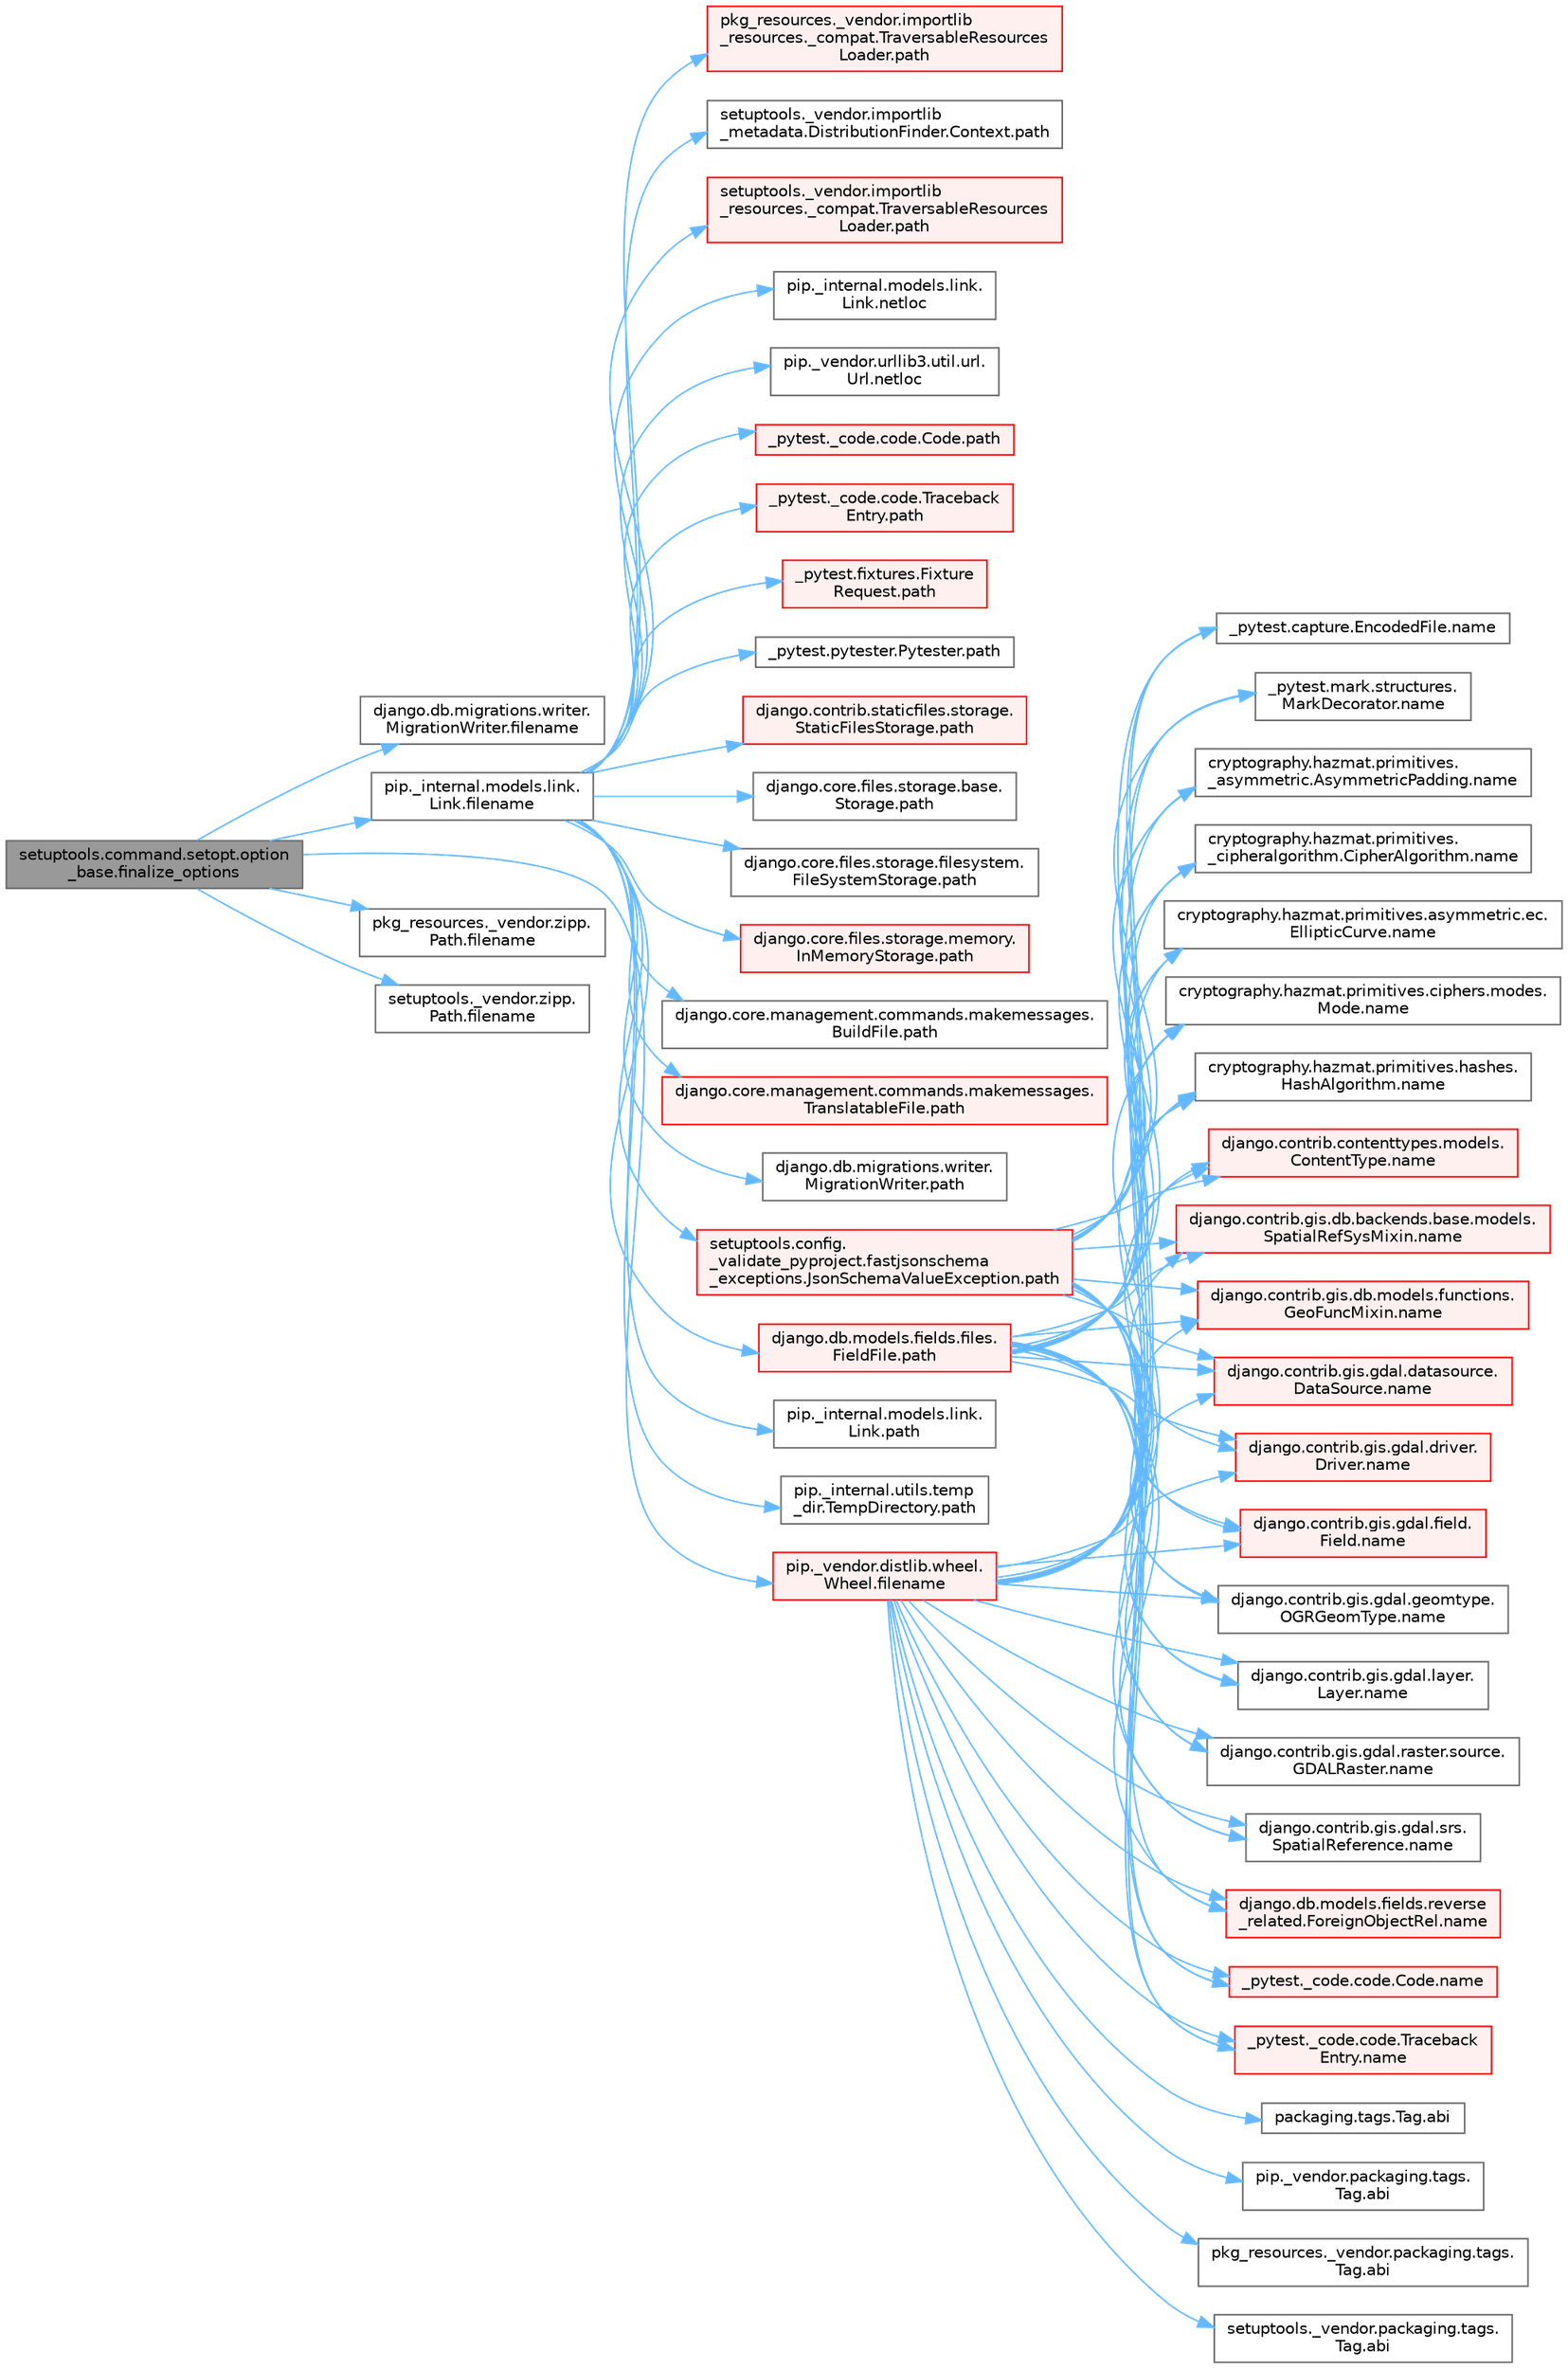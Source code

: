 digraph "setuptools.command.setopt.option_base.finalize_options"
{
 // LATEX_PDF_SIZE
  bgcolor="transparent";
  edge [fontname=Helvetica,fontsize=10,labelfontname=Helvetica,labelfontsize=10];
  node [fontname=Helvetica,fontsize=10,shape=box,height=0.2,width=0.4];
  rankdir="LR";
  Node1 [id="Node000001",label="setuptools.command.setopt.option\l_base.finalize_options",height=0.2,width=0.4,color="gray40", fillcolor="grey60", style="filled", fontcolor="black",tooltip=" "];
  Node1 -> Node2 [id="edge1_Node000001_Node000002",color="steelblue1",style="solid",tooltip=" "];
  Node2 [id="Node000002",label="django.db.migrations.writer.\lMigrationWriter.filename",height=0.2,width=0.4,color="grey40", fillcolor="white", style="filled",URL="$classdjango_1_1db_1_1migrations_1_1writer_1_1_migration_writer.html#ae24480c1739a3664d744483f682558f6",tooltip=" "];
  Node1 -> Node3 [id="edge2_Node000001_Node000003",color="steelblue1",style="solid",tooltip=" "];
  Node3 [id="Node000003",label="pip._internal.models.link.\lLink.filename",height=0.2,width=0.4,color="grey40", fillcolor="white", style="filled",URL="$classpip_1_1__internal_1_1models_1_1link_1_1_link.html#a5fb02f5a5a42909c89a18745b74cf998",tooltip=" "];
  Node3 -> Node4 [id="edge3_Node000003_Node000004",color="steelblue1",style="solid",tooltip=" "];
  Node4 [id="Node000004",label="pip._internal.models.link.\lLink.netloc",height=0.2,width=0.4,color="grey40", fillcolor="white", style="filled",URL="$classpip_1_1__internal_1_1models_1_1link_1_1_link.html#a3b75bb1dffe191f8f61239e8af2135cc",tooltip=" "];
  Node3 -> Node5 [id="edge4_Node000003_Node000005",color="steelblue1",style="solid",tooltip=" "];
  Node5 [id="Node000005",label="pip._vendor.urllib3.util.url.\lUrl.netloc",height=0.2,width=0.4,color="grey40", fillcolor="white", style="filled",URL="$classpip_1_1__vendor_1_1urllib3_1_1util_1_1url_1_1_url.html#a21c30d00835154c0c1666297224417d4",tooltip=" "];
  Node3 -> Node6 [id="edge5_Node000003_Node000006",color="steelblue1",style="solid",tooltip=" "];
  Node6 [id="Node000006",label="_pytest._code.code.Code.path",height=0.2,width=0.4,color="red", fillcolor="#FFF0F0", style="filled",URL="$class__pytest_1_1__code_1_1code_1_1_code.html#a1dae55e90750fe77c7517f806a14d864",tooltip=" "];
  Node3 -> Node18 [id="edge6_Node000003_Node000018",color="steelblue1",style="solid",tooltip=" "];
  Node18 [id="Node000018",label="_pytest._code.code.Traceback\lEntry.path",height=0.2,width=0.4,color="red", fillcolor="#FFF0F0", style="filled",URL="$class__pytest_1_1__code_1_1code_1_1_traceback_entry.html#a5a88b9ae4623733566450a9e7d8387c0",tooltip=" "];
  Node3 -> Node20 [id="edge7_Node000003_Node000020",color="steelblue1",style="solid",tooltip=" "];
  Node20 [id="Node000020",label="_pytest.fixtures.Fixture\lRequest.path",height=0.2,width=0.4,color="red", fillcolor="#FFF0F0", style="filled",URL="$class__pytest_1_1fixtures_1_1_fixture_request.html#a6f6db59812d121b54cd67d5e434e1451",tooltip=" "];
  Node3 -> Node26 [id="edge8_Node000003_Node000026",color="steelblue1",style="solid",tooltip=" "];
  Node26 [id="Node000026",label="_pytest.pytester.Pytester.path",height=0.2,width=0.4,color="grey40", fillcolor="white", style="filled",URL="$class__pytest_1_1pytester_1_1_pytester.html#a403c804f74a87f5e5705774fa896cc1f",tooltip=" "];
  Node3 -> Node27 [id="edge9_Node000003_Node000027",color="steelblue1",style="solid",tooltip=" "];
  Node27 [id="Node000027",label="django.contrib.staticfiles.storage.\lStaticFilesStorage.path",height=0.2,width=0.4,color="red", fillcolor="#FFF0F0", style="filled",URL="$classdjango_1_1contrib_1_1staticfiles_1_1storage_1_1_static_files_storage.html#a4e96cc92fbde7423d1b74f3a50fc0bf6",tooltip=" "];
  Node3 -> Node473 [id="edge10_Node000003_Node000473",color="steelblue1",style="solid",tooltip=" "];
  Node473 [id="Node000473",label="django.core.files.storage.base.\lStorage.path",height=0.2,width=0.4,color="grey40", fillcolor="white", style="filled",URL="$classdjango_1_1core_1_1files_1_1storage_1_1base_1_1_storage.html#a9be8d49a55131dbbab2c5fd57f7e772c",tooltip=" "];
  Node3 -> Node474 [id="edge11_Node000003_Node000474",color="steelblue1",style="solid",tooltip=" "];
  Node474 [id="Node000474",label="django.core.files.storage.filesystem.\lFileSystemStorage.path",height=0.2,width=0.4,color="grey40", fillcolor="white", style="filled",URL="$classdjango_1_1core_1_1files_1_1storage_1_1filesystem_1_1_file_system_storage.html#abf8a7e88eedec3e1b2ea965cc0858d17",tooltip=" "];
  Node3 -> Node475 [id="edge12_Node000003_Node000475",color="steelblue1",style="solid",tooltip=" "];
  Node475 [id="Node000475",label="django.core.files.storage.memory.\lInMemoryStorage.path",height=0.2,width=0.4,color="red", fillcolor="#FFF0F0", style="filled",URL="$classdjango_1_1core_1_1files_1_1storage_1_1memory_1_1_in_memory_storage.html#a466c8e28fd11839318d2e4454b8ef89f",tooltip=" "];
  Node3 -> Node479 [id="edge13_Node000003_Node000479",color="steelblue1",style="solid",tooltip=" "];
  Node479 [id="Node000479",label="django.core.management.commands.makemessages.\lBuildFile.path",height=0.2,width=0.4,color="grey40", fillcolor="white", style="filled",URL="$classdjango_1_1core_1_1management_1_1commands_1_1makemessages_1_1_build_file.html#ac06388718e902543bc00a7c6565105fc",tooltip=" "];
  Node3 -> Node480 [id="edge14_Node000003_Node000480",color="steelblue1",style="solid",tooltip=" "];
  Node480 [id="Node000480",label="django.core.management.commands.makemessages.\lTranslatableFile.path",height=0.2,width=0.4,color="red", fillcolor="#FFF0F0", style="filled",URL="$classdjango_1_1core_1_1management_1_1commands_1_1makemessages_1_1_translatable_file.html#ad851d5e6b8a65f5915ccfd4a30fb8026",tooltip=" "];
  Node3 -> Node481 [id="edge15_Node000003_Node000481",color="steelblue1",style="solid",tooltip=" "];
  Node481 [id="Node000481",label="django.db.migrations.writer.\lMigrationWriter.path",height=0.2,width=0.4,color="grey40", fillcolor="white", style="filled",URL="$classdjango_1_1db_1_1migrations_1_1writer_1_1_migration_writer.html#a45469d67e8f80996c982470d36136184",tooltip=" "];
  Node3 -> Node482 [id="edge16_Node000003_Node000482",color="steelblue1",style="solid",tooltip=" "];
  Node482 [id="Node000482",label="django.db.models.fields.files.\lFieldFile.path",height=0.2,width=0.4,color="red", fillcolor="#FFF0F0", style="filled",URL="$classdjango_1_1db_1_1models_1_1fields_1_1files_1_1_field_file.html#ae91c4ed0643fb9bd8959d0db8eb44f80",tooltip=" "];
  Node482 -> Node401 [id="edge17_Node000482_Node000401",color="steelblue1",style="solid",tooltip=" "];
  Node401 [id="Node000401",label="_pytest._code.code.Code.name",height=0.2,width=0.4,color="red", fillcolor="#FFF0F0", style="filled",URL="$class__pytest_1_1__code_1_1code_1_1_code.html#a1f3cbc53ca6df4a1bab12183694b6e78",tooltip=" "];
  Node482 -> Node402 [id="edge18_Node000482_Node000402",color="steelblue1",style="solid",tooltip=" "];
  Node402 [id="Node000402",label="_pytest._code.code.Traceback\lEntry.name",height=0.2,width=0.4,color="red", fillcolor="#FFF0F0", style="filled",URL="$class__pytest_1_1__code_1_1code_1_1_traceback_entry.html#a106b95c0753f41669fbfb8ee4c11ad3d",tooltip=" "];
  Node482 -> Node403 [id="edge19_Node000482_Node000403",color="steelblue1",style="solid",tooltip=" "];
  Node403 [id="Node000403",label="_pytest.capture.EncodedFile.name",height=0.2,width=0.4,color="grey40", fillcolor="white", style="filled",URL="$class__pytest_1_1capture_1_1_encoded_file.html#a738c73b5de21c7261d9e51f71e4f0397",tooltip=" "];
  Node482 -> Node404 [id="edge20_Node000482_Node000404",color="steelblue1",style="solid",tooltip=" "];
  Node404 [id="Node000404",label="_pytest.mark.structures.\lMarkDecorator.name",height=0.2,width=0.4,color="grey40", fillcolor="white", style="filled",URL="$class__pytest_1_1mark_1_1structures_1_1_mark_decorator.html#ae8f66760cda125450e0e3bd38689c72f",tooltip=" "];
  Node482 -> Node405 [id="edge21_Node000482_Node000405",color="steelblue1",style="solid",tooltip=" "];
  Node405 [id="Node000405",label="cryptography.hazmat.primitives.\l_asymmetric.AsymmetricPadding.name",height=0.2,width=0.4,color="grey40", fillcolor="white", style="filled",URL="$classcryptography_1_1hazmat_1_1primitives_1_1__asymmetric_1_1_asymmetric_padding.html#a8f72e8284cb336861a873ed5ce0e39b5",tooltip=" "];
  Node482 -> Node406 [id="edge22_Node000482_Node000406",color="steelblue1",style="solid",tooltip=" "];
  Node406 [id="Node000406",label="cryptography.hazmat.primitives.\l_cipheralgorithm.CipherAlgorithm.name",height=0.2,width=0.4,color="grey40", fillcolor="white", style="filled",URL="$classcryptography_1_1hazmat_1_1primitives_1_1__cipheralgorithm_1_1_cipher_algorithm.html#a50567a5c3388450ab7aa883ab34a1ac7",tooltip=" "];
  Node482 -> Node407 [id="edge23_Node000482_Node000407",color="steelblue1",style="solid",tooltip=" "];
  Node407 [id="Node000407",label="cryptography.hazmat.primitives.asymmetric.ec.\lEllipticCurve.name",height=0.2,width=0.4,color="grey40", fillcolor="white", style="filled",URL="$classcryptography_1_1hazmat_1_1primitives_1_1asymmetric_1_1ec_1_1_elliptic_curve.html#a2775c4e945309a6c7ea33dace1698a60",tooltip=" "];
  Node482 -> Node408 [id="edge24_Node000482_Node000408",color="steelblue1",style="solid",tooltip=" "];
  Node408 [id="Node000408",label="cryptography.hazmat.primitives.ciphers.modes.\lMode.name",height=0.2,width=0.4,color="grey40", fillcolor="white", style="filled",URL="$classcryptography_1_1hazmat_1_1primitives_1_1ciphers_1_1modes_1_1_mode.html#a99d93fd1370a2abbb5bb5cffbd5ff0f7",tooltip=" "];
  Node482 -> Node409 [id="edge25_Node000482_Node000409",color="steelblue1",style="solid",tooltip=" "];
  Node409 [id="Node000409",label="cryptography.hazmat.primitives.hashes.\lHashAlgorithm.name",height=0.2,width=0.4,color="grey40", fillcolor="white", style="filled",URL="$classcryptography_1_1hazmat_1_1primitives_1_1hashes_1_1_hash_algorithm.html#a42c7e1582d9b46a015774af9e5cbbb0b",tooltip=" "];
  Node482 -> Node410 [id="edge26_Node000482_Node000410",color="steelblue1",style="solid",tooltip=" "];
  Node410 [id="Node000410",label="django.contrib.contenttypes.models.\lContentType.name",height=0.2,width=0.4,color="red", fillcolor="#FFF0F0", style="filled",URL="$classdjango_1_1contrib_1_1contenttypes_1_1models_1_1_content_type.html#a305b62f56597bb2e4823dcf5e6ccdcf8",tooltip=" "];
  Node482 -> Node412 [id="edge27_Node000482_Node000412",color="steelblue1",style="solid",tooltip=" "];
  Node412 [id="Node000412",label="django.contrib.gis.db.backends.base.models.\lSpatialRefSysMixin.name",height=0.2,width=0.4,color="red", fillcolor="#FFF0F0", style="filled",URL="$classdjango_1_1contrib_1_1gis_1_1db_1_1backends_1_1base_1_1models_1_1_spatial_ref_sys_mixin.html#a56fe36e786b49160249395f453dd1cab",tooltip=" "];
  Node482 -> Node413 [id="edge28_Node000482_Node000413",color="steelblue1",style="solid",tooltip=" "];
  Node413 [id="Node000413",label="django.contrib.gis.db.models.functions.\lGeoFuncMixin.name",height=0.2,width=0.4,color="red", fillcolor="#FFF0F0", style="filled",URL="$classdjango_1_1contrib_1_1gis_1_1db_1_1models_1_1functions_1_1_geo_func_mixin.html#adeeb6b2c9db337396468712e919af622",tooltip=" "];
  Node482 -> Node414 [id="edge29_Node000482_Node000414",color="steelblue1",style="solid",tooltip=" "];
  Node414 [id="Node000414",label="django.contrib.gis.gdal.datasource.\lDataSource.name",height=0.2,width=0.4,color="red", fillcolor="#FFF0F0", style="filled",URL="$classdjango_1_1contrib_1_1gis_1_1gdal_1_1datasource_1_1_data_source.html#aaa98728c7ef6f4d96c689550e8af3ed5",tooltip=" "];
  Node482 -> Node428 [id="edge30_Node000482_Node000428",color="steelblue1",style="solid",tooltip=" "];
  Node428 [id="Node000428",label="django.contrib.gis.gdal.driver.\lDriver.name",height=0.2,width=0.4,color="red", fillcolor="#FFF0F0", style="filled",URL="$classdjango_1_1contrib_1_1gis_1_1gdal_1_1driver_1_1_driver.html#aaa5d4d1b9fd762839db84d1e56e36b7f",tooltip=" "];
  Node482 -> Node429 [id="edge31_Node000482_Node000429",color="steelblue1",style="solid",tooltip=" "];
  Node429 [id="Node000429",label="django.contrib.gis.gdal.field.\lField.name",height=0.2,width=0.4,color="red", fillcolor="#FFF0F0", style="filled",URL="$classdjango_1_1contrib_1_1gis_1_1gdal_1_1field_1_1_field.html#a28a3b0af5006d5abf34d5b1497011368",tooltip=" "];
  Node482 -> Node430 [id="edge32_Node000482_Node000430",color="steelblue1",style="solid",tooltip=" "];
  Node430 [id="Node000430",label="django.contrib.gis.gdal.geomtype.\lOGRGeomType.name",height=0.2,width=0.4,color="grey40", fillcolor="white", style="filled",URL="$classdjango_1_1contrib_1_1gis_1_1gdal_1_1geomtype_1_1_o_g_r_geom_type.html#a719b3100682ab8df79fd8a2484163b8e",tooltip=" "];
  Node482 -> Node431 [id="edge33_Node000482_Node000431",color="steelblue1",style="solid",tooltip=" "];
  Node431 [id="Node000431",label="django.contrib.gis.gdal.layer.\lLayer.name",height=0.2,width=0.4,color="grey40", fillcolor="white", style="filled",URL="$classdjango_1_1contrib_1_1gis_1_1gdal_1_1layer_1_1_layer.html#a53791d8e2fe8b1ca86b426a625e7d66c",tooltip=" "];
  Node482 -> Node432 [id="edge34_Node000482_Node000432",color="steelblue1",style="solid",tooltip=" "];
  Node432 [id="Node000432",label="django.contrib.gis.gdal.raster.source.\lGDALRaster.name",height=0.2,width=0.4,color="grey40", fillcolor="white", style="filled",URL="$classdjango_1_1contrib_1_1gis_1_1gdal_1_1raster_1_1source_1_1_g_d_a_l_raster.html#a6cca2a8eca0ab4ff2e89f0f0cce590d1",tooltip=" "];
  Node482 -> Node433 [id="edge35_Node000482_Node000433",color="steelblue1",style="solid",tooltip=" "];
  Node433 [id="Node000433",label="django.contrib.gis.gdal.srs.\lSpatialReference.name",height=0.2,width=0.4,color="grey40", fillcolor="white", style="filled",URL="$classdjango_1_1contrib_1_1gis_1_1gdal_1_1srs_1_1_spatial_reference.html#ac2c9d37b41ae1a91ca63a7046590d603",tooltip=" "];
  Node482 -> Node434 [id="edge36_Node000482_Node000434",color="steelblue1",style="solid",tooltip=" "];
  Node434 [id="Node000434",label="django.db.models.fields.reverse\l_related.ForeignObjectRel.name",height=0.2,width=0.4,color="red", fillcolor="#FFF0F0", style="filled",URL="$classdjango_1_1db_1_1models_1_1fields_1_1reverse__related_1_1_foreign_object_rel.html#a5c0c2387142987d2c9582e677e90b5d7",tooltip=" "];
  Node3 -> Node1139 [id="edge37_Node000003_Node001139",color="steelblue1",style="solid",tooltip=" "];
  Node1139 [id="Node001139",label="pip._internal.models.link.\lLink.path",height=0.2,width=0.4,color="grey40", fillcolor="white", style="filled",URL="$classpip_1_1__internal_1_1models_1_1link_1_1_link.html#a30f454216dcb615e3ed986238490f180",tooltip=" "];
  Node3 -> Node1140 [id="edge38_Node000003_Node001140",color="steelblue1",style="solid",tooltip=" "];
  Node1140 [id="Node001140",label="pip._internal.utils.temp\l_dir.TempDirectory.path",height=0.2,width=0.4,color="grey40", fillcolor="white", style="filled",URL="$classpip_1_1__internal_1_1utils_1_1temp__dir_1_1_temp_directory.html#afe6b2d95c070c6570957de5696ff3a6e",tooltip=" "];
  Node3 -> Node1141 [id="edge39_Node000003_Node001141",color="steelblue1",style="solid",tooltip=" "];
  Node1141 [id="Node001141",label="pkg_resources._vendor.importlib\l_resources._compat.TraversableResources\lLoader.path",height=0.2,width=0.4,color="red", fillcolor="#FFF0F0", style="filled",URL="$classpkg__resources_1_1__vendor_1_1importlib__resources_1_1__compat_1_1_traversable_resources_loader.html#acfc17872a53cbe02f6c34eda2bb162f2",tooltip=" "];
  Node3 -> Node1143 [id="edge40_Node000003_Node001143",color="steelblue1",style="solid",tooltip=" "];
  Node1143 [id="Node001143",label="setuptools._vendor.importlib\l_metadata.DistributionFinder.Context.path",height=0.2,width=0.4,color="grey40", fillcolor="white", style="filled",URL="$classsetuptools_1_1__vendor_1_1importlib__metadata_1_1_distribution_finder_1_1_context.html#a84a429ddce40738ea5c0edb53799ee8d",tooltip=" "];
  Node3 -> Node1144 [id="edge41_Node000003_Node001144",color="steelblue1",style="solid",tooltip=" "];
  Node1144 [id="Node001144",label="setuptools._vendor.importlib\l_resources._compat.TraversableResources\lLoader.path",height=0.2,width=0.4,color="red", fillcolor="#FFF0F0", style="filled",URL="$classsetuptools_1_1__vendor_1_1importlib__resources_1_1__compat_1_1_traversable_resources_loader.html#a9b9cf5b6723d48f7a779b6ae71d53699",tooltip=" "];
  Node3 -> Node1145 [id="edge42_Node000003_Node001145",color="steelblue1",style="solid",tooltip=" "];
  Node1145 [id="Node001145",label="setuptools.config.\l_validate_pyproject.fastjsonschema\l_exceptions.JsonSchemaValueException.path",height=0.2,width=0.4,color="red", fillcolor="#FFF0F0", style="filled",URL="$classsetuptools_1_1config_1_1__validate__pyproject_1_1fastjsonschema__exceptions_1_1_json_schema_value_exception.html#a59179b3d1dc16c7087530bbc10bcf857",tooltip=" "];
  Node1145 -> Node401 [id="edge43_Node001145_Node000401",color="steelblue1",style="solid",tooltip=" "];
  Node1145 -> Node402 [id="edge44_Node001145_Node000402",color="steelblue1",style="solid",tooltip=" "];
  Node1145 -> Node403 [id="edge45_Node001145_Node000403",color="steelblue1",style="solid",tooltip=" "];
  Node1145 -> Node404 [id="edge46_Node001145_Node000404",color="steelblue1",style="solid",tooltip=" "];
  Node1145 -> Node405 [id="edge47_Node001145_Node000405",color="steelblue1",style="solid",tooltip=" "];
  Node1145 -> Node406 [id="edge48_Node001145_Node000406",color="steelblue1",style="solid",tooltip=" "];
  Node1145 -> Node407 [id="edge49_Node001145_Node000407",color="steelblue1",style="solid",tooltip=" "];
  Node1145 -> Node408 [id="edge50_Node001145_Node000408",color="steelblue1",style="solid",tooltip=" "];
  Node1145 -> Node409 [id="edge51_Node001145_Node000409",color="steelblue1",style="solid",tooltip=" "];
  Node1145 -> Node410 [id="edge52_Node001145_Node000410",color="steelblue1",style="solid",tooltip=" "];
  Node1145 -> Node412 [id="edge53_Node001145_Node000412",color="steelblue1",style="solid",tooltip=" "];
  Node1145 -> Node413 [id="edge54_Node001145_Node000413",color="steelblue1",style="solid",tooltip=" "];
  Node1145 -> Node414 [id="edge55_Node001145_Node000414",color="steelblue1",style="solid",tooltip=" "];
  Node1145 -> Node428 [id="edge56_Node001145_Node000428",color="steelblue1",style="solid",tooltip=" "];
  Node1145 -> Node429 [id="edge57_Node001145_Node000429",color="steelblue1",style="solid",tooltip=" "];
  Node1145 -> Node430 [id="edge58_Node001145_Node000430",color="steelblue1",style="solid",tooltip=" "];
  Node1145 -> Node431 [id="edge59_Node001145_Node000431",color="steelblue1",style="solid",tooltip=" "];
  Node1145 -> Node432 [id="edge60_Node001145_Node000432",color="steelblue1",style="solid",tooltip=" "];
  Node1145 -> Node433 [id="edge61_Node001145_Node000433",color="steelblue1",style="solid",tooltip=" "];
  Node1145 -> Node434 [id="edge62_Node001145_Node000434",color="steelblue1",style="solid",tooltip=" "];
  Node1 -> Node574 [id="edge63_Node000001_Node000574",color="steelblue1",style="solid",tooltip=" "];
  Node574 [id="Node000574",label="pip._vendor.distlib.wheel.\lWheel.filename",height=0.2,width=0.4,color="red", fillcolor="#FFF0F0", style="filled",URL="$classpip_1_1__vendor_1_1distlib_1_1wheel_1_1_wheel.html#a396687a6caff7584126f2dec111900fd",tooltip=" "];
  Node574 -> Node575 [id="edge64_Node000574_Node000575",color="steelblue1",style="solid",tooltip=" "];
  Node575 [id="Node000575",label="packaging.tags.Tag.abi",height=0.2,width=0.4,color="grey40", fillcolor="white", style="filled",URL="$classpackaging_1_1tags_1_1_tag.html#a4a75fb15cbd3769bd4a7595cd409e009",tooltip=" "];
  Node574 -> Node576 [id="edge65_Node000574_Node000576",color="steelblue1",style="solid",tooltip=" "];
  Node576 [id="Node000576",label="pip._vendor.packaging.tags.\lTag.abi",height=0.2,width=0.4,color="grey40", fillcolor="white", style="filled",URL="$classpip_1_1__vendor_1_1packaging_1_1tags_1_1_tag.html#a776ff442e7c80cf8c8f724f6228c5245",tooltip=" "];
  Node574 -> Node577 [id="edge66_Node000574_Node000577",color="steelblue1",style="solid",tooltip=" "];
  Node577 [id="Node000577",label="pkg_resources._vendor.packaging.tags.\lTag.abi",height=0.2,width=0.4,color="grey40", fillcolor="white", style="filled",URL="$classpkg__resources_1_1__vendor_1_1packaging_1_1tags_1_1_tag.html#a52f73b21efff3010f8abc0afb1f7cbed",tooltip=" "];
  Node574 -> Node578 [id="edge67_Node000574_Node000578",color="steelblue1",style="solid",tooltip=" "];
  Node578 [id="Node000578",label="setuptools._vendor.packaging.tags.\lTag.abi",height=0.2,width=0.4,color="grey40", fillcolor="white", style="filled",URL="$classsetuptools_1_1__vendor_1_1packaging_1_1tags_1_1_tag.html#ad91147c4690c898662f5f2df7adee5a1",tooltip=" "];
  Node574 -> Node401 [id="edge68_Node000574_Node000401",color="steelblue1",style="solid",tooltip=" "];
  Node574 -> Node402 [id="edge69_Node000574_Node000402",color="steelblue1",style="solid",tooltip=" "];
  Node574 -> Node403 [id="edge70_Node000574_Node000403",color="steelblue1",style="solid",tooltip=" "];
  Node574 -> Node404 [id="edge71_Node000574_Node000404",color="steelblue1",style="solid",tooltip=" "];
  Node574 -> Node405 [id="edge72_Node000574_Node000405",color="steelblue1",style="solid",tooltip=" "];
  Node574 -> Node406 [id="edge73_Node000574_Node000406",color="steelblue1",style="solid",tooltip=" "];
  Node574 -> Node407 [id="edge74_Node000574_Node000407",color="steelblue1",style="solid",tooltip=" "];
  Node574 -> Node408 [id="edge75_Node000574_Node000408",color="steelblue1",style="solid",tooltip=" "];
  Node574 -> Node409 [id="edge76_Node000574_Node000409",color="steelblue1",style="solid",tooltip=" "];
  Node574 -> Node410 [id="edge77_Node000574_Node000410",color="steelblue1",style="solid",tooltip=" "];
  Node574 -> Node412 [id="edge78_Node000574_Node000412",color="steelblue1",style="solid",tooltip=" "];
  Node574 -> Node413 [id="edge79_Node000574_Node000413",color="steelblue1",style="solid",tooltip=" "];
  Node574 -> Node414 [id="edge80_Node000574_Node000414",color="steelblue1",style="solid",tooltip=" "];
  Node574 -> Node428 [id="edge81_Node000574_Node000428",color="steelblue1",style="solid",tooltip=" "];
  Node574 -> Node429 [id="edge82_Node000574_Node000429",color="steelblue1",style="solid",tooltip=" "];
  Node574 -> Node430 [id="edge83_Node000574_Node000430",color="steelblue1",style="solid",tooltip=" "];
  Node574 -> Node431 [id="edge84_Node000574_Node000431",color="steelblue1",style="solid",tooltip=" "];
  Node574 -> Node432 [id="edge85_Node000574_Node000432",color="steelblue1",style="solid",tooltip=" "];
  Node574 -> Node433 [id="edge86_Node000574_Node000433",color="steelblue1",style="solid",tooltip=" "];
  Node574 -> Node434 [id="edge87_Node000574_Node000434",color="steelblue1",style="solid",tooltip=" "];
  Node1 -> Node987 [id="edge88_Node000001_Node000987",color="steelblue1",style="solid",tooltip=" "];
  Node987 [id="Node000987",label="pkg_resources._vendor.zipp.\lPath.filename",height=0.2,width=0.4,color="grey40", fillcolor="white", style="filled",URL="$classpkg__resources_1_1__vendor_1_1zipp_1_1_path.html#a364eea0ac8419e712d546d032dd6cd86",tooltip=" "];
  Node1 -> Node988 [id="edge89_Node000001_Node000988",color="steelblue1",style="solid",tooltip=" "];
  Node988 [id="Node000988",label="setuptools._vendor.zipp.\lPath.filename",height=0.2,width=0.4,color="grey40", fillcolor="white", style="filled",URL="$classsetuptools_1_1__vendor_1_1zipp_1_1_path.html#a79fd7191e6fedef64bfc8367ffb48472",tooltip=" "];
}
